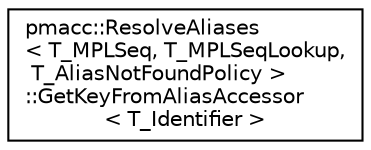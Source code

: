 digraph "Graphical Class Hierarchy"
{
 // LATEX_PDF_SIZE
  edge [fontname="Helvetica",fontsize="10",labelfontname="Helvetica",labelfontsize="10"];
  node [fontname="Helvetica",fontsize="10",shape=record];
  rankdir="LR";
  Node0 [label="pmacc::ResolveAliases\l\< T_MPLSeq, T_MPLSeqLookup,\l T_AliasNotFoundPolicy \>\l::GetKeyFromAliasAccessor\l\< T_Identifier \>",height=0.2,width=0.4,color="black", fillcolor="white", style="filled",URL="$structpmacc_1_1_resolve_aliases_1_1_get_key_from_alias_accessor.html",tooltip=" "];
}
